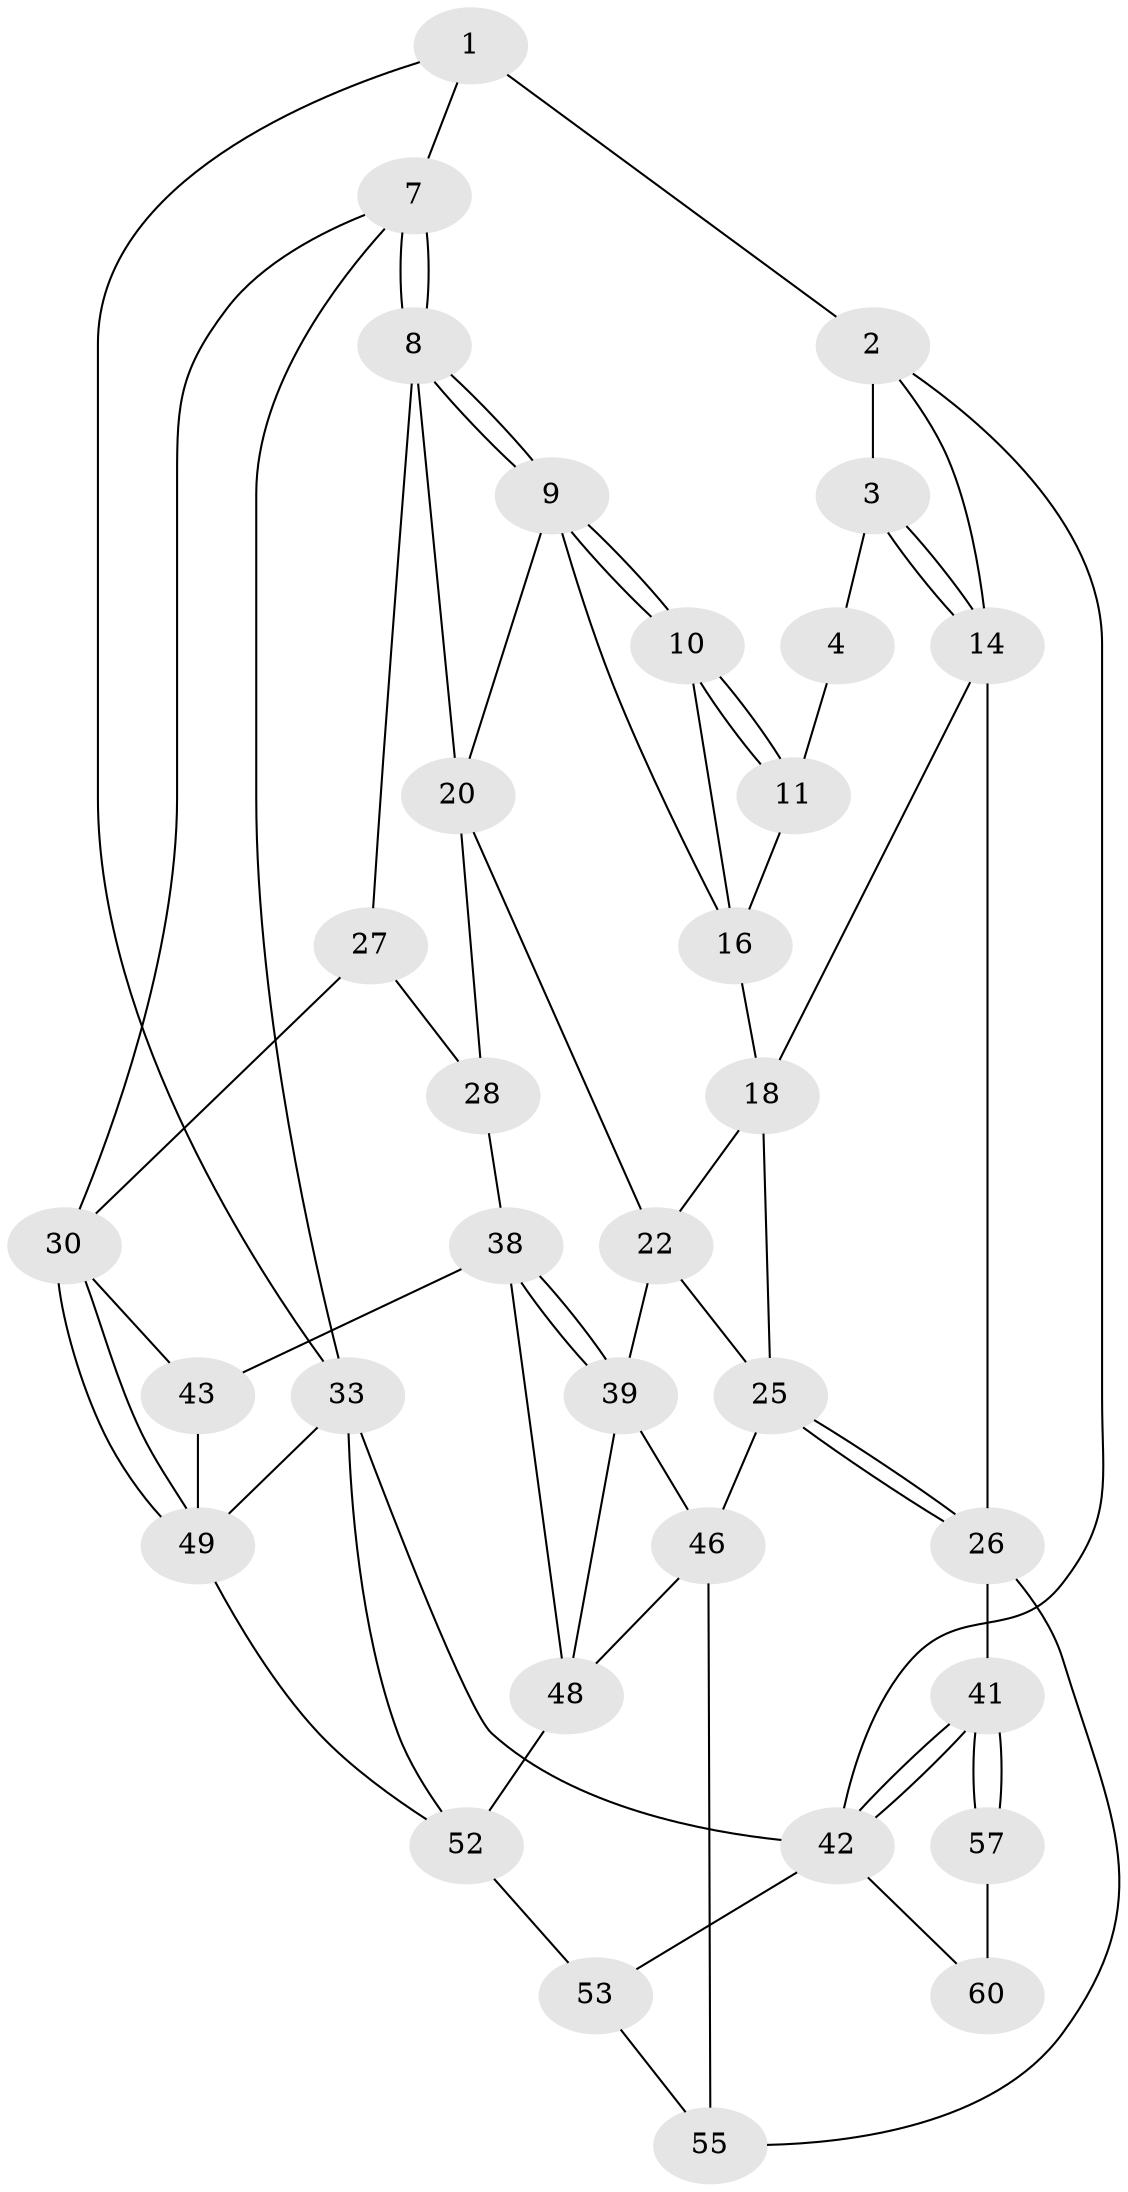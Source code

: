 // original degree distribution, {3: 0.05, 4: 0.25, 5: 0.45, 6: 0.25}
// Generated by graph-tools (version 1.1) at 2025/42/03/06/25 10:42:34]
// undirected, 33 vertices, 69 edges
graph export_dot {
graph [start="1"]
  node [color=gray90,style=filled];
  1 [pos="+0.47175040739208807+0",super="+6"];
  2 [pos="+0.20877118788245538+0",super="+12"];
  3 [pos="+0.3381706938585437+0.07852867287688178"];
  4 [pos="+0.37583733113358864+0.07691001249552071",super="+5"];
  7 [pos="+1+0.08590316625327846",super="+29"];
  8 [pos="+0.9380191490505849+0.16265700669265837",super="+24"];
  9 [pos="+0.8716227652320665+0.1715179852339483",super="+19"];
  10 [pos="+0.756474920061468+0.17078139305416645"];
  11 [pos="+0.4965694371059265+0.005118055886980138",super="+13"];
  14 [pos="+0.19984251281762752+0.2263861081495345",super="+15"];
  16 [pos="+0.49854112477871654+0.20513086080498003",super="+17"];
  18 [pos="+0.38237779662769766+0.32834616949366335",super="+23"];
  20 [pos="+0.5642522098693233+0.43531681644233394",super="+21"];
  22 [pos="+0.4043024813014322+0.4354752350755321",super="+35"];
  25 [pos="+0+0.5657116357290364",super="+36"];
  26 [pos="+0+0.5662555077335014",super="+40"];
  27 [pos="+0.7594218985397242+0.4550059240572635",super="+32"];
  28 [pos="+0.5697008292813727+0.5413275929770345",super="+37"];
  30 [pos="+0.8683815923198465+0.6608800574609442",super="+31"];
  33 [pos="+1+1",super="+34"];
  38 [pos="+0.5694280530190979+0.701961517711706",super="+44"];
  39 [pos="+0.41766385297932046+0.6139676187573293",super="+45"];
  41 [pos="+0+0.9006773533303833"];
  42 [pos="+0+1",super="+59"];
  43 [pos="+0.6060007848959077+0.7758793450856813"];
  46 [pos="+0.3595334497819574+0.7472679354453973",super="+47"];
  48 [pos="+0.5090859215716554+0.7440965781571541",super="+51"];
  49 [pos="+0.8989223441279446+0.7235120105525007",super="+50"];
  52 [pos="+0.5720794578692869+1",super="+56"];
  53 [pos="+0.4475156853852012+1",super="+54"];
  55 [pos="+0.23531231887146425+0.821969600497349"];
  57 [pos="+0.108213798025752+0.9261967906877232",super="+58"];
  60 [pos="+0.154827790327137+0.9585636545947995"];
  1 -- 2 [weight=2];
  1 -- 7;
  1 -- 33;
  2 -- 3;
  2 -- 42;
  2 -- 14;
  3 -- 4;
  3 -- 14;
  3 -- 14;
  4 -- 11 [weight=2];
  7 -- 8;
  7 -- 8;
  7 -- 30;
  7 -- 33;
  8 -- 9;
  8 -- 9;
  8 -- 27;
  8 -- 20;
  9 -- 10;
  9 -- 10;
  9 -- 20;
  9 -- 16;
  10 -- 11;
  10 -- 11;
  10 -- 16;
  11 -- 16;
  14 -- 18;
  14 -- 26;
  16 -- 18;
  18 -- 25;
  18 -- 22;
  20 -- 28;
  20 -- 22;
  22 -- 25;
  22 -- 39;
  25 -- 26;
  25 -- 26;
  25 -- 46;
  26 -- 41;
  26 -- 55;
  27 -- 28 [weight=2];
  27 -- 30;
  28 -- 38;
  30 -- 49;
  30 -- 49;
  30 -- 43;
  33 -- 42;
  33 -- 52;
  33 -- 49;
  38 -- 39;
  38 -- 39;
  38 -- 48;
  38 -- 43;
  39 -- 48;
  39 -- 46;
  41 -- 42;
  41 -- 42;
  41 -- 57;
  41 -- 57;
  42 -- 60;
  42 -- 53;
  43 -- 49;
  46 -- 55;
  46 -- 48;
  48 -- 52;
  49 -- 52;
  52 -- 53;
  53 -- 55;
  57 -- 60 [weight=2];
}
